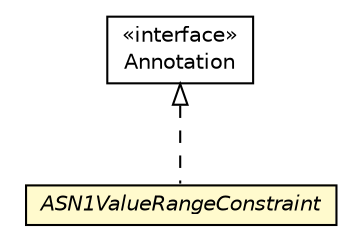 #!/usr/local/bin/dot
#
# Class diagram 
# Generated by UMLGraph version R5_6-24-gf6e263 (http://www.umlgraph.org/)
#

digraph G {
	edge [fontname="Helvetica",fontsize=10,labelfontname="Helvetica",labelfontsize=10];
	node [fontname="Helvetica",fontsize=10,shape=plaintext];
	nodesep=0.25;
	ranksep=0.5;
	// org.universAAL.lddi.lib.ieeex73std.org.bn.annotations.constraints.ASN1ValueRangeConstraint
	c1677695 [label=<<table title="org.universAAL.lddi.lib.ieeex73std.org.bn.annotations.constraints.ASN1ValueRangeConstraint" border="0" cellborder="1" cellspacing="0" cellpadding="2" port="p" bgcolor="lemonChiffon" href="./ASN1ValueRangeConstraint.html">
		<tr><td><table border="0" cellspacing="0" cellpadding="1">
<tr><td align="center" balign="center"><font face="Helvetica-Oblique"> ASN1ValueRangeConstraint </font></td></tr>
		</table></td></tr>
		</table>>, URL="./ASN1ValueRangeConstraint.html", fontname="Helvetica", fontcolor="black", fontsize=10.0];
	//org.universAAL.lddi.lib.ieeex73std.org.bn.annotations.constraints.ASN1ValueRangeConstraint implements java.lang.annotation.Annotation
	c1679087:p -> c1677695:p [dir=back,arrowtail=empty,style=dashed];
	// java.lang.annotation.Annotation
	c1679087 [label=<<table title="java.lang.annotation.Annotation" border="0" cellborder="1" cellspacing="0" cellpadding="2" port="p" href="http://java.sun.com/j2se/1.4.2/docs/api/java/lang/annotation/Annotation.html">
		<tr><td><table border="0" cellspacing="0" cellpadding="1">
<tr><td align="center" balign="center"> &#171;interface&#187; </td></tr>
<tr><td align="center" balign="center"> Annotation </td></tr>
		</table></td></tr>
		</table>>, URL="http://java.sun.com/j2se/1.4.2/docs/api/java/lang/annotation/Annotation.html", fontname="Helvetica", fontcolor="black", fontsize=10.0];
}

